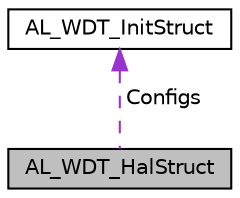 digraph "AL_WDT_HalStruct"
{
  edge [fontname="Helvetica",fontsize="10",labelfontname="Helvetica",labelfontsize="10"];
  node [fontname="Helvetica",fontsize="10",shape=record];
  Node1 [label="AL_WDT_HalStruct",height=0.2,width=0.4,color="black", fillcolor="grey75", style="filled", fontcolor="black"];
  Node2 -> Node1 [dir="back",color="darkorchid3",fontsize="10",style="dashed",label=" Configs" ,fontname="Helvetica"];
  Node2 [label="AL_WDT_InitStruct",height=0.2,width=0.4,color="black", fillcolor="white", style="filled",URL="$structAL__WDT__InitStruct.html",tooltip="Configs Struct. "];
}
